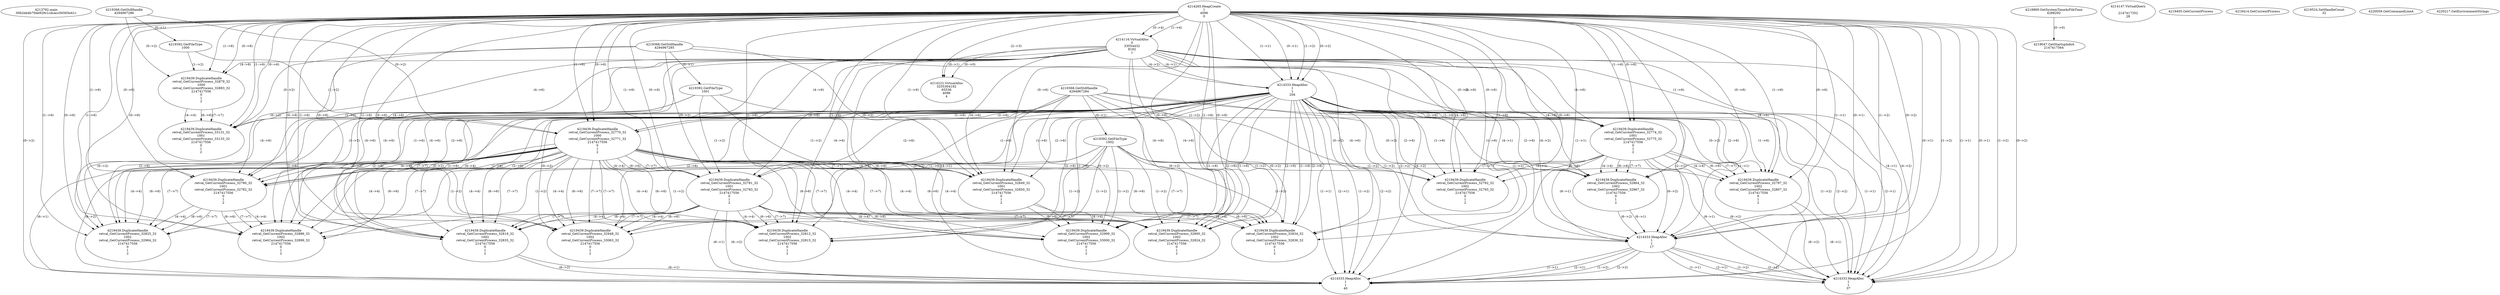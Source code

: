 // Global SCDG with merge call
digraph {
	0 [label="4213792.main
00b2eb4b70de929c1cdcacc56565e41c"]
	1 [label="4214265.HeapCreate
1
4096
0"]
	2 [label="4218869.GetSystemTimeAsFileTime
4288292"]
	3 [label="4214116.VirtualAlloc
0
33554432
8192
1"]
	1 -> 3 [label="(1-->4)"]
	1 -> 3 [label="(0-->4)"]
	4 [label="4214147.VirtualQuery

2147417352
28"]
	5 [label="4214222.VirtualAlloc
3255304192
65536
4096
4"]
	3 -> 5 [label="(0-->1)"]
	1 -> 5 [label="(2-->3)"]
	3 -> 5 [label="(0-->0)"]
	6 [label="4219047.GetStartupInfoA
2147417564"]
	2 -> 6 [label="(0-->0)"]
	7 [label="4219368.GetStdHandle
4294967286"]
	8 [label="4219392.GetFileType
1000"]
	7 -> 8 [label="(0-->1)"]
	9 [label="4219405.GetCurrentProcess
"]
	10 [label="4219414.GetCurrentProcess
"]
	11 [label="4219439.DuplicateHandle
retval_GetCurrentProcess_32879_32
1000
retval_GetCurrentProcess_32883_32
2147417556
0
1
2"]
	7 -> 11 [label="(0-->2)"]
	8 -> 11 [label="(1-->2)"]
	1 -> 11 [label="(1-->6)"]
	1 -> 11 [label="(0-->6)"]
	3 -> 11 [label="(4-->6)"]
	12 [label="4219368.GetStdHandle
4294967285"]
	13 [label="4219392.GetFileType
1001"]
	12 -> 13 [label="(0-->1)"]
	14 [label="4219439.DuplicateHandle
retval_GetCurrentProcess_33131_32
1001
retval_GetCurrentProcess_33133_32
2147417556
0
1
2"]
	12 -> 14 [label="(0-->2)"]
	13 -> 14 [label="(1-->2)"]
	11 -> 14 [label="(4-->4)"]
	1 -> 14 [label="(1-->6)"]
	1 -> 14 [label="(0-->6)"]
	3 -> 14 [label="(4-->6)"]
	11 -> 14 [label="(6-->6)"]
	11 -> 14 [label="(7-->7)"]
	15 [label="4214333.HeapAlloc
1
1
256"]
	1 -> 15 [label="(1-->1)"]
	1 -> 15 [label="(0-->1)"]
	3 -> 15 [label="(4-->1)"]
	1 -> 15 [label="(1-->2)"]
	1 -> 15 [label="(0-->2)"]
	3 -> 15 [label="(4-->2)"]
	16 [label="4219439.DuplicateHandle
retval_GetCurrentProcess_32770_32
1000
retval_GetCurrentProcess_32771_32
2147417556
0
1
2"]
	7 -> 16 [label="(0-->2)"]
	8 -> 16 [label="(1-->2)"]
	1 -> 16 [label="(1-->6)"]
	1 -> 16 [label="(0-->6)"]
	3 -> 16 [label="(4-->6)"]
	15 -> 16 [label="(1-->6)"]
	15 -> 16 [label="(2-->6)"]
	17 [label="4219439.DuplicateHandle
retval_GetCurrentProcess_32781_32
1001
retval_GetCurrentProcess_32783_32
2147417556
0
1
2"]
	12 -> 17 [label="(0-->2)"]
	13 -> 17 [label="(1-->2)"]
	16 -> 17 [label="(4-->4)"]
	1 -> 17 [label="(1-->6)"]
	1 -> 17 [label="(0-->6)"]
	3 -> 17 [label="(4-->6)"]
	15 -> 17 [label="(1-->6)"]
	15 -> 17 [label="(2-->6)"]
	16 -> 17 [label="(6-->6)"]
	16 -> 17 [label="(7-->7)"]
	18 [label="4219368.GetStdHandle
4294967284"]
	19 [label="4219392.GetFileType
1002"]
	18 -> 19 [label="(0-->1)"]
	20 [label="4219439.DuplicateHandle
retval_GetCurrentProcess_32948_32
1002
retval_GetCurrentProcess_33063_32
2147417556
0
1
2"]
	18 -> 20 [label="(0-->2)"]
	19 -> 20 [label="(1-->2)"]
	16 -> 20 [label="(4-->4)"]
	17 -> 20 [label="(4-->4)"]
	1 -> 20 [label="(1-->6)"]
	1 -> 20 [label="(0-->6)"]
	3 -> 20 [label="(4-->6)"]
	15 -> 20 [label="(1-->6)"]
	15 -> 20 [label="(2-->6)"]
	16 -> 20 [label="(6-->6)"]
	17 -> 20 [label="(6-->6)"]
	16 -> 20 [label="(7-->7)"]
	17 -> 20 [label="(7-->7)"]
	21 [label="4219524.SetHandleCount
32"]
	22 [label="4220059.GetCommandLineA
"]
	23 [label="4219439.DuplicateHandle
retval_GetCurrentProcess_32774_32
1001
retval_GetCurrentProcess_32775_32
2147417556
0
1
2"]
	12 -> 23 [label="(0-->2)"]
	13 -> 23 [label="(1-->2)"]
	1 -> 23 [label="(1-->6)"]
	1 -> 23 [label="(0-->6)"]
	3 -> 23 [label="(4-->6)"]
	15 -> 23 [label="(1-->6)"]
	15 -> 23 [label="(2-->6)"]
	24 [label="4219439.DuplicateHandle
retval_GetCurrentProcess_32864_32
1002
retval_GetCurrentProcess_32867_32
2147417556
0
1
2"]
	18 -> 24 [label="(0-->2)"]
	19 -> 24 [label="(1-->2)"]
	23 -> 24 [label="(4-->4)"]
	1 -> 24 [label="(1-->6)"]
	1 -> 24 [label="(0-->6)"]
	3 -> 24 [label="(4-->6)"]
	15 -> 24 [label="(1-->6)"]
	15 -> 24 [label="(2-->6)"]
	23 -> 24 [label="(6-->6)"]
	23 -> 24 [label="(7-->7)"]
	25 [label="4214333.HeapAlloc
1
1
17"]
	1 -> 25 [label="(1-->1)"]
	1 -> 25 [label="(0-->1)"]
	3 -> 25 [label="(4-->1)"]
	15 -> 25 [label="(1-->1)"]
	15 -> 25 [label="(2-->1)"]
	23 -> 25 [label="(6-->1)"]
	24 -> 25 [label="(6-->1)"]
	1 -> 25 [label="(1-->2)"]
	1 -> 25 [label="(0-->2)"]
	3 -> 25 [label="(4-->2)"]
	15 -> 25 [label="(1-->2)"]
	15 -> 25 [label="(2-->2)"]
	23 -> 25 [label="(6-->2)"]
	24 -> 25 [label="(6-->2)"]
	26 [label="4220217.GetEnvironmentStrings
"]
	27 [label="4219439.DuplicateHandle
retval_GetCurrentProcess_32819_32
1002
retval_GetCurrentProcess_32835_32
2147417556
0
1
2"]
	18 -> 27 [label="(0-->2)"]
	19 -> 27 [label="(1-->2)"]
	16 -> 27 [label="(4-->4)"]
	17 -> 27 [label="(4-->4)"]
	1 -> 27 [label="(1-->6)"]
	1 -> 27 [label="(0-->6)"]
	3 -> 27 [label="(4-->6)"]
	15 -> 27 [label="(1-->6)"]
	15 -> 27 [label="(2-->6)"]
	16 -> 27 [label="(6-->6)"]
	17 -> 27 [label="(6-->6)"]
	16 -> 27 [label="(7-->7)"]
	17 -> 27 [label="(7-->7)"]
	28 [label="4219439.DuplicateHandle
retval_GetCurrentProcess_32797_32
1002
retval_GetCurrentProcess_32807_32
2147417556
0
1
2"]
	18 -> 28 [label="(0-->2)"]
	19 -> 28 [label="(1-->2)"]
	23 -> 28 [label="(4-->4)"]
	1 -> 28 [label="(1-->6)"]
	1 -> 28 [label="(0-->6)"]
	3 -> 28 [label="(4-->6)"]
	15 -> 28 [label="(1-->6)"]
	15 -> 28 [label="(2-->6)"]
	23 -> 28 [label="(6-->6)"]
	23 -> 28 [label="(7-->7)"]
	29 [label="4214333.HeapAlloc
1
1
37"]
	1 -> 29 [label="(1-->1)"]
	1 -> 29 [label="(0-->1)"]
	3 -> 29 [label="(4-->1)"]
	15 -> 29 [label="(1-->1)"]
	15 -> 29 [label="(2-->1)"]
	23 -> 29 [label="(6-->1)"]
	25 -> 29 [label="(1-->1)"]
	25 -> 29 [label="(2-->1)"]
	28 -> 29 [label="(6-->1)"]
	1 -> 29 [label="(1-->2)"]
	1 -> 29 [label="(0-->2)"]
	3 -> 29 [label="(4-->2)"]
	15 -> 29 [label="(1-->2)"]
	15 -> 29 [label="(2-->2)"]
	23 -> 29 [label="(6-->2)"]
	25 -> 29 [label="(1-->2)"]
	25 -> 29 [label="(2-->2)"]
	28 -> 29 [label="(6-->2)"]
	30 [label="4214333.HeapAlloc
1
1
40"]
	1 -> 30 [label="(1-->1)"]
	1 -> 30 [label="(0-->1)"]
	3 -> 30 [label="(4-->1)"]
	15 -> 30 [label="(1-->1)"]
	15 -> 30 [label="(2-->1)"]
	16 -> 30 [label="(6-->1)"]
	17 -> 30 [label="(6-->1)"]
	25 -> 30 [label="(1-->1)"]
	25 -> 30 [label="(2-->1)"]
	27 -> 30 [label="(6-->1)"]
	1 -> 30 [label="(1-->2)"]
	1 -> 30 [label="(0-->2)"]
	3 -> 30 [label="(4-->2)"]
	15 -> 30 [label="(1-->2)"]
	15 -> 30 [label="(2-->2)"]
	16 -> 30 [label="(6-->2)"]
	17 -> 30 [label="(6-->2)"]
	25 -> 30 [label="(1-->2)"]
	25 -> 30 [label="(2-->2)"]
	27 -> 30 [label="(6-->2)"]
	31 [label="4219439.DuplicateHandle
retval_GetCurrentProcess_32812_32
1002
retval_GetCurrentProcess_32815_32
2147417556
0
1
2"]
	18 -> 31 [label="(0-->2)"]
	19 -> 31 [label="(1-->2)"]
	16 -> 31 [label="(4-->4)"]
	17 -> 31 [label="(4-->4)"]
	1 -> 31 [label="(1-->6)"]
	1 -> 31 [label="(0-->6)"]
	3 -> 31 [label="(4-->6)"]
	15 -> 31 [label="(1-->6)"]
	15 -> 31 [label="(2-->6)"]
	16 -> 31 [label="(6-->6)"]
	17 -> 31 [label="(6-->6)"]
	16 -> 31 [label="(7-->7)"]
	17 -> 31 [label="(7-->7)"]
	32 [label="4219439.DuplicateHandle
retval_GetCurrentProcess_32800_32
1002
retval_GetCurrentProcess_32824_32
2147417556
0
1
2"]
	18 -> 32 [label="(0-->2)"]
	19 -> 32 [label="(1-->2)"]
	16 -> 32 [label="(4-->4)"]
	17 -> 32 [label="(4-->4)"]
	1 -> 32 [label="(1-->6)"]
	1 -> 32 [label="(0-->6)"]
	3 -> 32 [label="(4-->6)"]
	15 -> 32 [label="(1-->6)"]
	15 -> 32 [label="(2-->6)"]
	16 -> 32 [label="(6-->6)"]
	17 -> 32 [label="(6-->6)"]
	16 -> 32 [label="(7-->7)"]
	17 -> 32 [label="(7-->7)"]
	33 [label="4219439.DuplicateHandle
retval_GetCurrentProcess_32834_32
1002
retval_GetCurrentProcess_32836_32
2147417556
0
1
2"]
	18 -> 33 [label="(0-->2)"]
	19 -> 33 [label="(1-->2)"]
	16 -> 33 [label="(4-->4)"]
	17 -> 33 [label="(4-->4)"]
	1 -> 33 [label="(1-->6)"]
	1 -> 33 [label="(0-->6)"]
	3 -> 33 [label="(4-->6)"]
	15 -> 33 [label="(1-->6)"]
	15 -> 33 [label="(2-->6)"]
	16 -> 33 [label="(6-->6)"]
	17 -> 33 [label="(6-->6)"]
	16 -> 33 [label="(7-->7)"]
	17 -> 33 [label="(7-->7)"]
	34 [label="4219439.DuplicateHandle
retval_GetCurrentProcess_32780_32
1001
retval_GetCurrentProcess_32782_32
2147417556
0
1
2"]
	12 -> 34 [label="(0-->2)"]
	13 -> 34 [label="(1-->2)"]
	16 -> 34 [label="(4-->4)"]
	1 -> 34 [label="(1-->6)"]
	1 -> 34 [label="(0-->6)"]
	3 -> 34 [label="(4-->6)"]
	15 -> 34 [label="(1-->6)"]
	15 -> 34 [label="(2-->6)"]
	16 -> 34 [label="(6-->6)"]
	16 -> 34 [label="(7-->7)"]
	35 [label="4219439.DuplicateHandle
retval_GetCurrentProcess_32886_32
1002
retval_GetCurrentProcess_32899_32
2147417556
0
1
2"]
	18 -> 35 [label="(0-->2)"]
	19 -> 35 [label="(1-->2)"]
	16 -> 35 [label="(4-->4)"]
	34 -> 35 [label="(4-->4)"]
	1 -> 35 [label="(1-->6)"]
	1 -> 35 [label="(0-->6)"]
	3 -> 35 [label="(4-->6)"]
	15 -> 35 [label="(1-->6)"]
	15 -> 35 [label="(2-->6)"]
	16 -> 35 [label="(6-->6)"]
	34 -> 35 [label="(6-->6)"]
	16 -> 35 [label="(7-->7)"]
	34 -> 35 [label="(7-->7)"]
	36 [label="4219439.DuplicateHandle
retval_GetCurrentProcess_32825_32
1002
retval_GetCurrentProcess_32964_32
2147417556
0
1
2"]
	18 -> 36 [label="(0-->2)"]
	19 -> 36 [label="(1-->2)"]
	16 -> 36 [label="(4-->4)"]
	34 -> 36 [label="(4-->4)"]
	1 -> 36 [label="(1-->6)"]
	1 -> 36 [label="(0-->6)"]
	3 -> 36 [label="(4-->6)"]
	15 -> 36 [label="(1-->6)"]
	15 -> 36 [label="(2-->6)"]
	16 -> 36 [label="(6-->6)"]
	34 -> 36 [label="(6-->6)"]
	16 -> 36 [label="(7-->7)"]
	34 -> 36 [label="(7-->7)"]
	37 [label="4219439.DuplicateHandle
retval_GetCurrentProcess_32849_32
1001
retval_GetCurrentProcess_32850_32
2147417556
0
1
2"]
	12 -> 37 [label="(0-->2)"]
	13 -> 37 [label="(1-->2)"]
	16 -> 37 [label="(4-->4)"]
	1 -> 37 [label="(1-->6)"]
	1 -> 37 [label="(0-->6)"]
	3 -> 37 [label="(4-->6)"]
	15 -> 37 [label="(1-->6)"]
	15 -> 37 [label="(2-->6)"]
	16 -> 37 [label="(6-->6)"]
	16 -> 37 [label="(7-->7)"]
	38 [label="4219439.DuplicateHandle
retval_GetCurrentProcess_32999_32
1002
retval_GetCurrentProcess_33000_32
2147417556
0
1
2"]
	18 -> 38 [label="(0-->2)"]
	19 -> 38 [label="(1-->2)"]
	16 -> 38 [label="(4-->4)"]
	37 -> 38 [label="(4-->4)"]
	1 -> 38 [label="(1-->6)"]
	1 -> 38 [label="(0-->6)"]
	3 -> 38 [label="(4-->6)"]
	15 -> 38 [label="(1-->6)"]
	15 -> 38 [label="(2-->6)"]
	16 -> 38 [label="(6-->6)"]
	37 -> 38 [label="(6-->6)"]
	16 -> 38 [label="(7-->7)"]
	37 -> 38 [label="(7-->7)"]
	39 [label="4219439.DuplicateHandle
retval_GetCurrentProcess_32792_32
1002
retval_GetCurrentProcess_32793_32
2147417556
0
1
2"]
	18 -> 39 [label="(0-->2)"]
	19 -> 39 [label="(1-->2)"]
	23 -> 39 [label="(4-->4)"]
	1 -> 39 [label="(1-->6)"]
	1 -> 39 [label="(0-->6)"]
	3 -> 39 [label="(4-->6)"]
	15 -> 39 [label="(1-->6)"]
	15 -> 39 [label="(2-->6)"]
	23 -> 39 [label="(6-->6)"]
	23 -> 39 [label="(7-->7)"]
}
